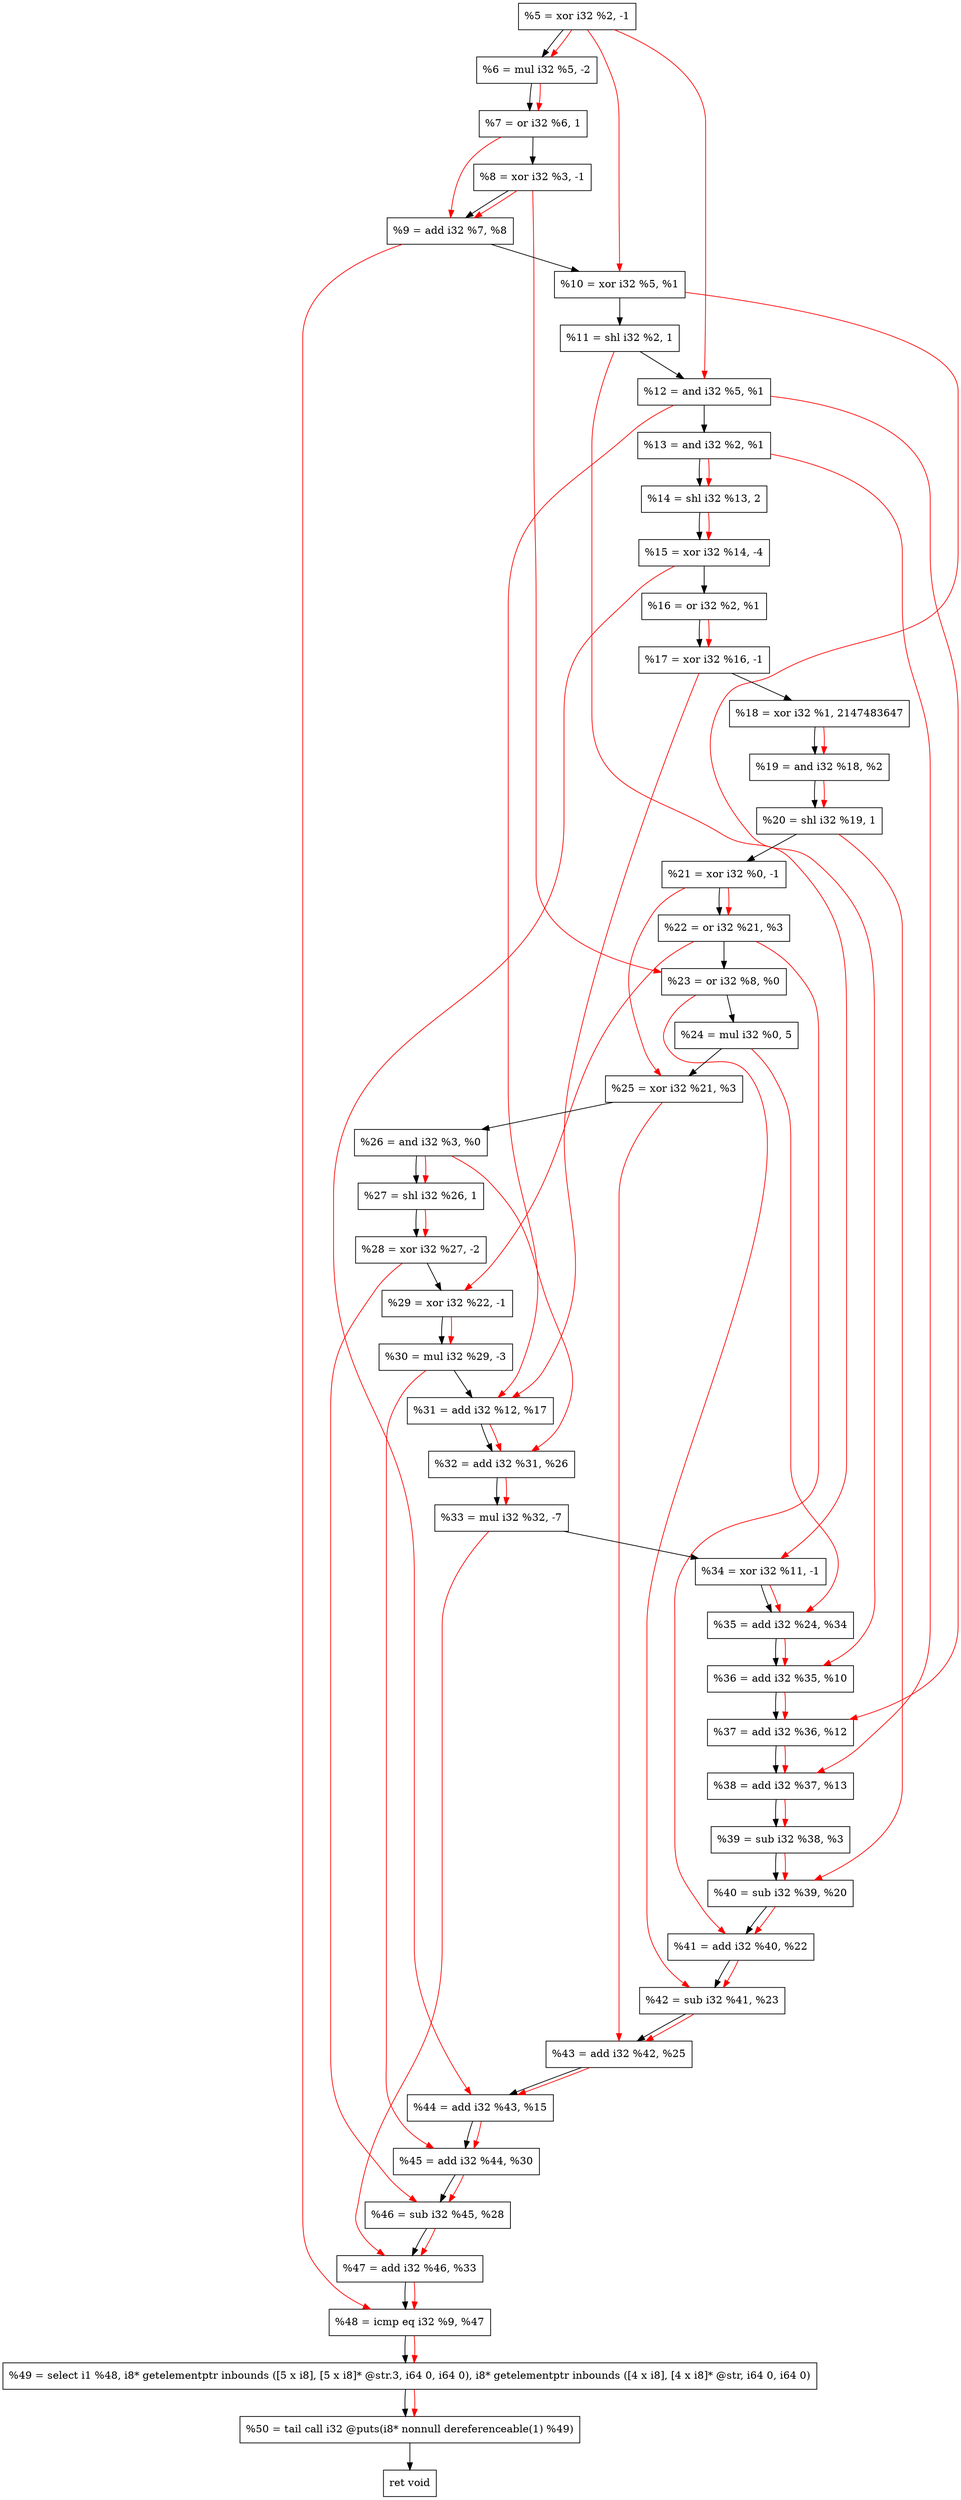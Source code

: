 digraph "DFG for'crackme' function" {
	Node0x1dc71f0[shape=record, label="  %5 = xor i32 %2, -1"];
	Node0x1dc7290[shape=record, label="  %6 = mul i32 %5, -2"];
	Node0x1dc7330[shape=record, label="  %7 = or i32 %6, 1"];
	Node0x1dc73a0[shape=record, label="  %8 = xor i32 %3, -1"];
	Node0x1dc7410[shape=record, label="  %9 = add i32 %7, %8"];
	Node0x1dc7480[shape=record, label="  %10 = xor i32 %5, %1"];
	Node0x1dc74f0[shape=record, label="  %11 = shl i32 %2, 1"];
	Node0x1dc7560[shape=record, label="  %12 = and i32 %5, %1"];
	Node0x1dc75d0[shape=record, label="  %13 = and i32 %2, %1"];
	Node0x1dc7670[shape=record, label="  %14 = shl i32 %13, 2"];
	Node0x1dc7710[shape=record, label="  %15 = xor i32 %14, -4"];
	Node0x1dc7780[shape=record, label="  %16 = or i32 %2, %1"];
	Node0x1dc77f0[shape=record, label="  %17 = xor i32 %16, -1"];
	Node0x1dc7890[shape=record, label="  %18 = xor i32 %1, 2147483647"];
	Node0x1dc7900[shape=record, label="  %19 = and i32 %18, %2"];
	Node0x1dc7970[shape=record, label="  %20 = shl i32 %19, 1"];
	Node0x1dc79e0[shape=record, label="  %21 = xor i32 %0, -1"];
	Node0x1dc7a50[shape=record, label="  %22 = or i32 %21, %3"];
	Node0x1dc7ac0[shape=record, label="  %23 = or i32 %8, %0"];
	Node0x1dc7b60[shape=record, label="  %24 = mul i32 %0, 5"];
	Node0x1dc7bd0[shape=record, label="  %25 = xor i32 %21, %3"];
	Node0x1dc7c40[shape=record, label="  %26 = and i32 %3, %0"];
	Node0x1dc7cb0[shape=record, label="  %27 = shl i32 %26, 1"];
	Node0x1dc7d20[shape=record, label="  %28 = xor i32 %27, -2"];
	Node0x1dc7d90[shape=record, label="  %29 = xor i32 %22, -1"];
	Node0x1dc7e30[shape=record, label="  %30 = mul i32 %29, -3"];
	Node0x1dc7ea0[shape=record, label="  %31 = add i32 %12, %17"];
	Node0x1dc7f10[shape=record, label="  %32 = add i32 %31, %26"];
	Node0x1dc81c0[shape=record, label="  %33 = mul i32 %32, -7"];
	Node0x1dc8230[shape=record, label="  %34 = xor i32 %11, -1"];
	Node0x1dc82a0[shape=record, label="  %35 = add i32 %24, %34"];
	Node0x1dc8310[shape=record, label="  %36 = add i32 %35, %10"];
	Node0x1dc8380[shape=record, label="  %37 = add i32 %36, %12"];
	Node0x1dc83f0[shape=record, label="  %38 = add i32 %37, %13"];
	Node0x1dc8460[shape=record, label="  %39 = sub i32 %38, %3"];
	Node0x1dc84d0[shape=record, label="  %40 = sub i32 %39, %20"];
	Node0x1dc8540[shape=record, label="  %41 = add i32 %40, %22"];
	Node0x1dc85b0[shape=record, label="  %42 = sub i32 %41, %23"];
	Node0x1dc8620[shape=record, label="  %43 = add i32 %42, %25"];
	Node0x1dc8690[shape=record, label="  %44 = add i32 %43, %15"];
	Node0x1dc8700[shape=record, label="  %45 = add i32 %44, %30"];
	Node0x1dc8770[shape=record, label="  %46 = sub i32 %45, %28"];
	Node0x1dc87e0[shape=record, label="  %47 = add i32 %46, %33"];
	Node0x1dc8850[shape=record, label="  %48 = icmp eq i32 %9, %47"];
	Node0x1d67268[shape=record, label="  %49 = select i1 %48, i8* getelementptr inbounds ([5 x i8], [5 x i8]* @str.3, i64 0, i64 0), i8* getelementptr inbounds ([4 x i8], [4 x i8]* @str, i64 0, i64 0)"];
	Node0x1dc8cf0[shape=record, label="  %50 = tail call i32 @puts(i8* nonnull dereferenceable(1) %49)"];
	Node0x1dc8d40[shape=record, label="  ret void"];
	Node0x1dc71f0 -> Node0x1dc7290;
	Node0x1dc7290 -> Node0x1dc7330;
	Node0x1dc7330 -> Node0x1dc73a0;
	Node0x1dc73a0 -> Node0x1dc7410;
	Node0x1dc7410 -> Node0x1dc7480;
	Node0x1dc7480 -> Node0x1dc74f0;
	Node0x1dc74f0 -> Node0x1dc7560;
	Node0x1dc7560 -> Node0x1dc75d0;
	Node0x1dc75d0 -> Node0x1dc7670;
	Node0x1dc7670 -> Node0x1dc7710;
	Node0x1dc7710 -> Node0x1dc7780;
	Node0x1dc7780 -> Node0x1dc77f0;
	Node0x1dc77f0 -> Node0x1dc7890;
	Node0x1dc7890 -> Node0x1dc7900;
	Node0x1dc7900 -> Node0x1dc7970;
	Node0x1dc7970 -> Node0x1dc79e0;
	Node0x1dc79e0 -> Node0x1dc7a50;
	Node0x1dc7a50 -> Node0x1dc7ac0;
	Node0x1dc7ac0 -> Node0x1dc7b60;
	Node0x1dc7b60 -> Node0x1dc7bd0;
	Node0x1dc7bd0 -> Node0x1dc7c40;
	Node0x1dc7c40 -> Node0x1dc7cb0;
	Node0x1dc7cb0 -> Node0x1dc7d20;
	Node0x1dc7d20 -> Node0x1dc7d90;
	Node0x1dc7d90 -> Node0x1dc7e30;
	Node0x1dc7e30 -> Node0x1dc7ea0;
	Node0x1dc7ea0 -> Node0x1dc7f10;
	Node0x1dc7f10 -> Node0x1dc81c0;
	Node0x1dc81c0 -> Node0x1dc8230;
	Node0x1dc8230 -> Node0x1dc82a0;
	Node0x1dc82a0 -> Node0x1dc8310;
	Node0x1dc8310 -> Node0x1dc8380;
	Node0x1dc8380 -> Node0x1dc83f0;
	Node0x1dc83f0 -> Node0x1dc8460;
	Node0x1dc8460 -> Node0x1dc84d0;
	Node0x1dc84d0 -> Node0x1dc8540;
	Node0x1dc8540 -> Node0x1dc85b0;
	Node0x1dc85b0 -> Node0x1dc8620;
	Node0x1dc8620 -> Node0x1dc8690;
	Node0x1dc8690 -> Node0x1dc8700;
	Node0x1dc8700 -> Node0x1dc8770;
	Node0x1dc8770 -> Node0x1dc87e0;
	Node0x1dc87e0 -> Node0x1dc8850;
	Node0x1dc8850 -> Node0x1d67268;
	Node0x1d67268 -> Node0x1dc8cf0;
	Node0x1dc8cf0 -> Node0x1dc8d40;
edge [color=red]
	Node0x1dc71f0 -> Node0x1dc7290;
	Node0x1dc7290 -> Node0x1dc7330;
	Node0x1dc7330 -> Node0x1dc7410;
	Node0x1dc73a0 -> Node0x1dc7410;
	Node0x1dc71f0 -> Node0x1dc7480;
	Node0x1dc71f0 -> Node0x1dc7560;
	Node0x1dc75d0 -> Node0x1dc7670;
	Node0x1dc7670 -> Node0x1dc7710;
	Node0x1dc7780 -> Node0x1dc77f0;
	Node0x1dc7890 -> Node0x1dc7900;
	Node0x1dc7900 -> Node0x1dc7970;
	Node0x1dc79e0 -> Node0x1dc7a50;
	Node0x1dc73a0 -> Node0x1dc7ac0;
	Node0x1dc79e0 -> Node0x1dc7bd0;
	Node0x1dc7c40 -> Node0x1dc7cb0;
	Node0x1dc7cb0 -> Node0x1dc7d20;
	Node0x1dc7a50 -> Node0x1dc7d90;
	Node0x1dc7d90 -> Node0x1dc7e30;
	Node0x1dc7560 -> Node0x1dc7ea0;
	Node0x1dc77f0 -> Node0x1dc7ea0;
	Node0x1dc7ea0 -> Node0x1dc7f10;
	Node0x1dc7c40 -> Node0x1dc7f10;
	Node0x1dc7f10 -> Node0x1dc81c0;
	Node0x1dc74f0 -> Node0x1dc8230;
	Node0x1dc7b60 -> Node0x1dc82a0;
	Node0x1dc8230 -> Node0x1dc82a0;
	Node0x1dc82a0 -> Node0x1dc8310;
	Node0x1dc7480 -> Node0x1dc8310;
	Node0x1dc8310 -> Node0x1dc8380;
	Node0x1dc7560 -> Node0x1dc8380;
	Node0x1dc8380 -> Node0x1dc83f0;
	Node0x1dc75d0 -> Node0x1dc83f0;
	Node0x1dc83f0 -> Node0x1dc8460;
	Node0x1dc8460 -> Node0x1dc84d0;
	Node0x1dc7970 -> Node0x1dc84d0;
	Node0x1dc84d0 -> Node0x1dc8540;
	Node0x1dc7a50 -> Node0x1dc8540;
	Node0x1dc8540 -> Node0x1dc85b0;
	Node0x1dc7ac0 -> Node0x1dc85b0;
	Node0x1dc85b0 -> Node0x1dc8620;
	Node0x1dc7bd0 -> Node0x1dc8620;
	Node0x1dc8620 -> Node0x1dc8690;
	Node0x1dc7710 -> Node0x1dc8690;
	Node0x1dc8690 -> Node0x1dc8700;
	Node0x1dc7e30 -> Node0x1dc8700;
	Node0x1dc8700 -> Node0x1dc8770;
	Node0x1dc7d20 -> Node0x1dc8770;
	Node0x1dc8770 -> Node0x1dc87e0;
	Node0x1dc81c0 -> Node0x1dc87e0;
	Node0x1dc7410 -> Node0x1dc8850;
	Node0x1dc87e0 -> Node0x1dc8850;
	Node0x1dc8850 -> Node0x1d67268;
	Node0x1d67268 -> Node0x1dc8cf0;
}
